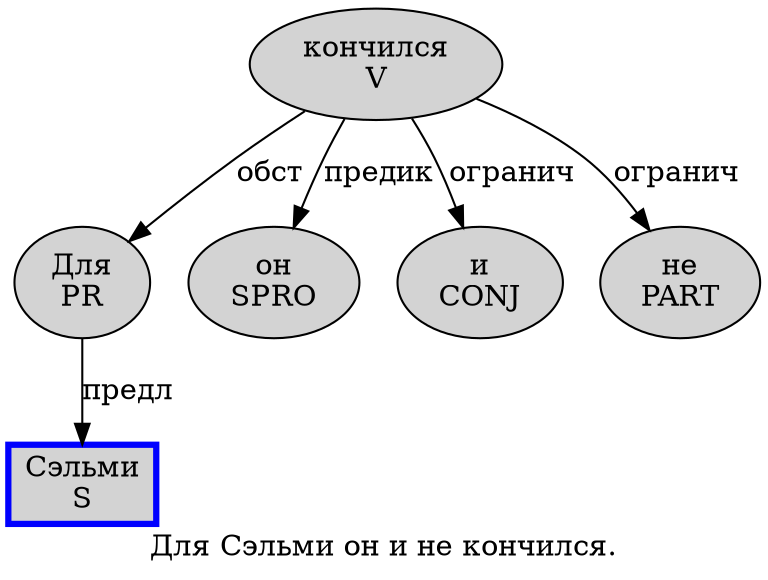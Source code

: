 digraph SENTENCE_689 {
	graph [label="Для Сэльми он и не кончился."]
	node [style=filled]
		0 [label="Для
PR" color="" fillcolor=lightgray penwidth=1 shape=ellipse]
		1 [label="Сэльми
S" color=blue fillcolor=lightgray penwidth=3 shape=box]
		2 [label="он
SPRO" color="" fillcolor=lightgray penwidth=1 shape=ellipse]
		3 [label="и
CONJ" color="" fillcolor=lightgray penwidth=1 shape=ellipse]
		4 [label="не
PART" color="" fillcolor=lightgray penwidth=1 shape=ellipse]
		5 [label="кончился
V" color="" fillcolor=lightgray penwidth=1 shape=ellipse]
			5 -> 0 [label="обст"]
			5 -> 2 [label="предик"]
			5 -> 3 [label="огранич"]
			5 -> 4 [label="огранич"]
			0 -> 1 [label="предл"]
}